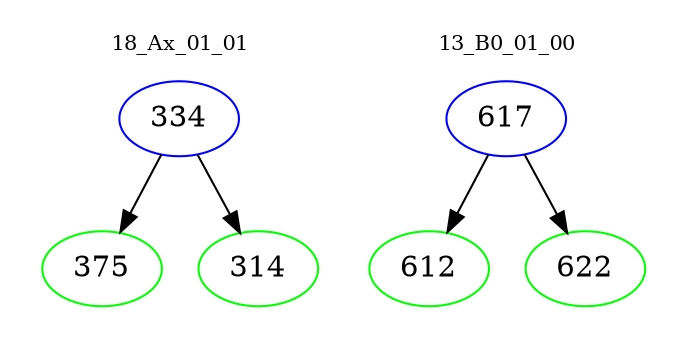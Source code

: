 digraph{
subgraph cluster_0 {
color = white
label = "18_Ax_01_01";
fontsize=10;
T0_334 [label="334", color="blue"]
T0_334 -> T0_375 [color="black"]
T0_375 [label="375", color="green"]
T0_334 -> T0_314 [color="black"]
T0_314 [label="314", color="green"]
}
subgraph cluster_1 {
color = white
label = "13_B0_01_00";
fontsize=10;
T1_617 [label="617", color="blue"]
T1_617 -> T1_612 [color="black"]
T1_612 [label="612", color="green"]
T1_617 -> T1_622 [color="black"]
T1_622 [label="622", color="green"]
}
}
